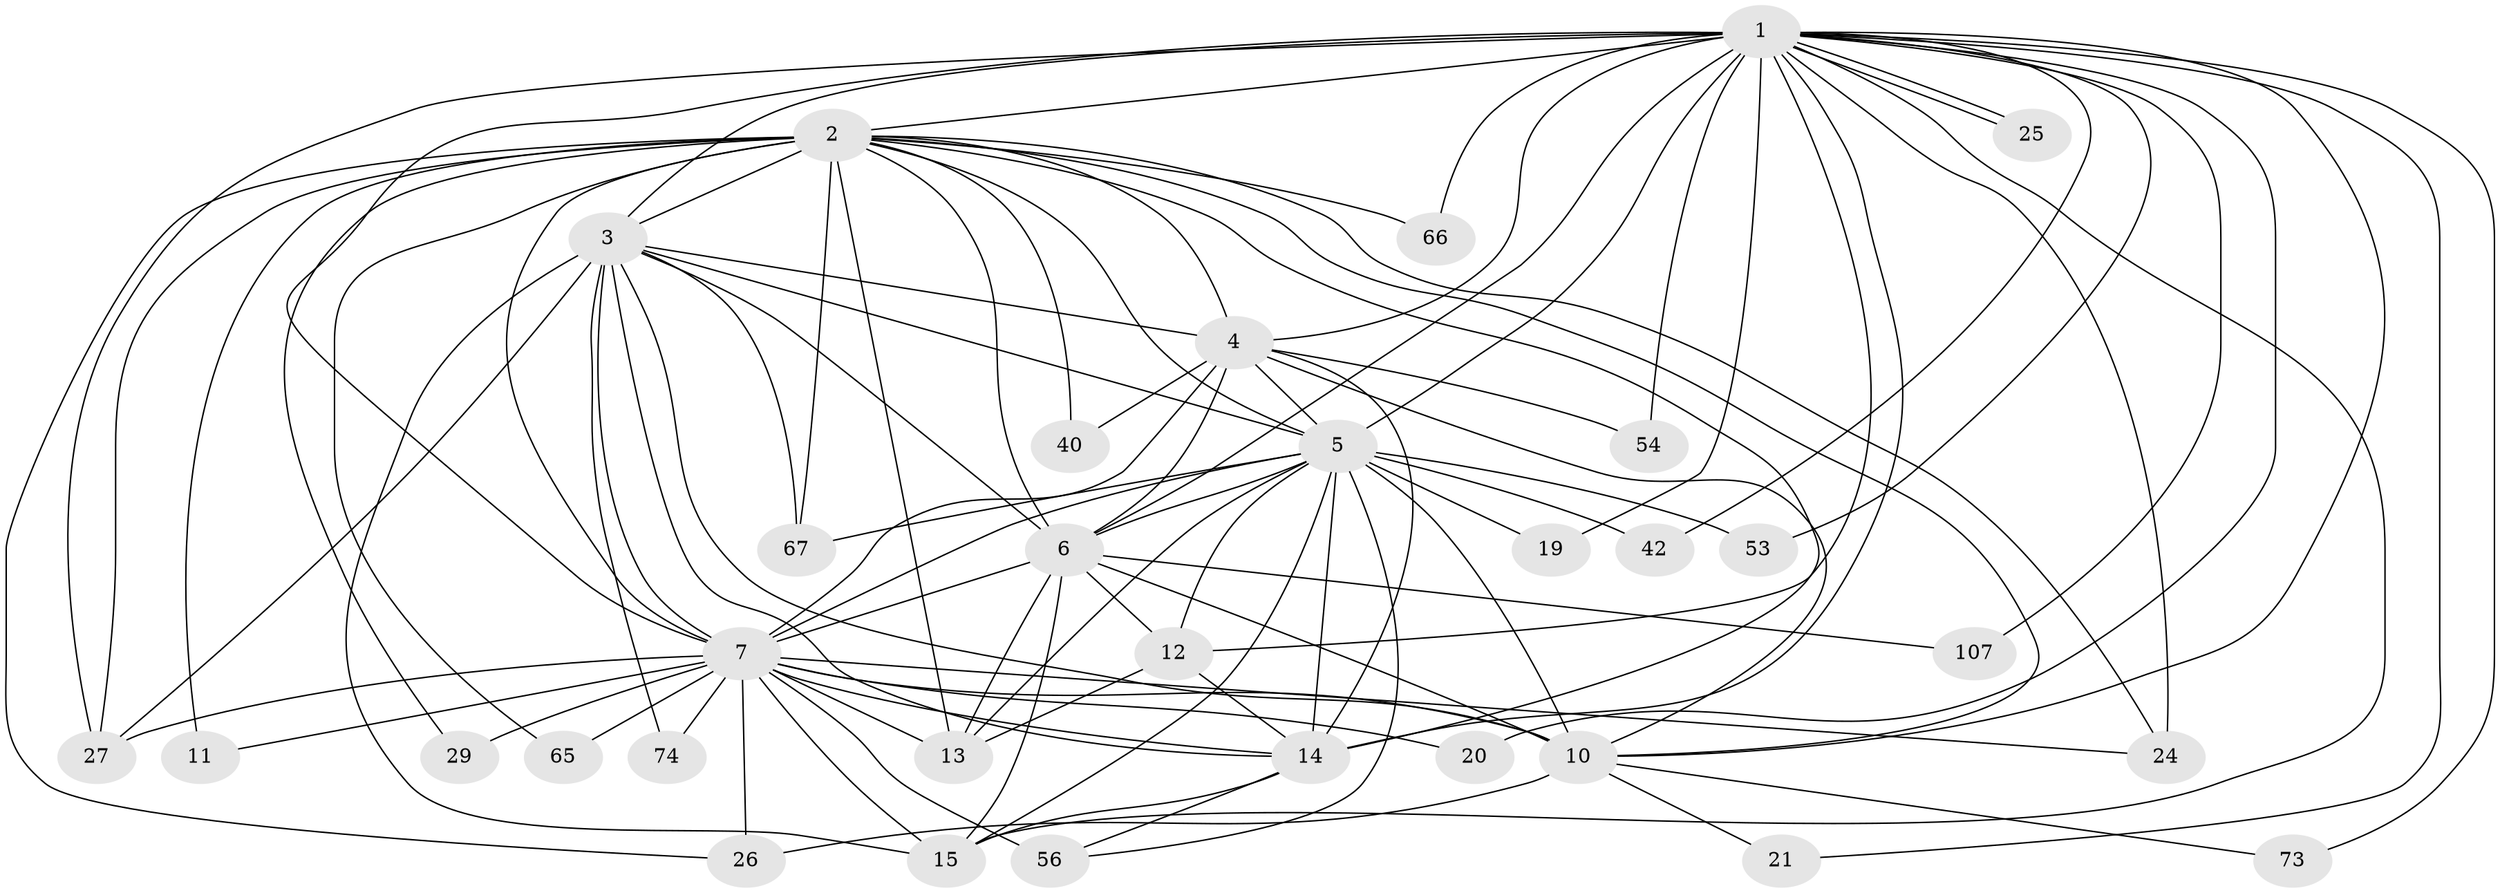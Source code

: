 // original degree distribution, {26: 0.009259259259259259, 24: 0.018518518518518517, 23: 0.009259259259259259, 15: 0.018518518518518517, 22: 0.018518518518518517, 21: 0.018518518518518517, 3: 0.23148148148148148, 6: 0.018518518518518517, 8: 0.009259259259259259, 9: 0.009259259259259259, 4: 0.037037037037037035, 2: 0.5555555555555556, 7: 0.018518518518518517, 5: 0.027777777777777776}
// Generated by graph-tools (version 1.1) at 2025/17/03/04/25 18:17:24]
// undirected, 32 vertices, 95 edges
graph export_dot {
graph [start="1"]
  node [color=gray90,style=filled];
  1 [super="+38"];
  2;
  3 [super="+43"];
  4;
  5 [super="+55+57"];
  6 [super="+23"];
  7 [super="+9+37+8+22+46"];
  10 [super="+72+59+84"];
  11 [super="+100"];
  12 [super="+44"];
  13 [super="+60"];
  14 [super="+47+39+48+49"];
  15 [super="+90+98+64+63+34+45"];
  19;
  20;
  21;
  24 [super="+31"];
  25;
  26;
  27 [super="+87"];
  29 [super="+58"];
  40;
  42;
  53;
  54;
  56 [super="+86+75+68"];
  65;
  66;
  67 [super="+71"];
  73;
  74;
  107;
  1 -- 2;
  1 -- 3;
  1 -- 4;
  1 -- 5;
  1 -- 6 [weight=2];
  1 -- 7 [weight=3];
  1 -- 10;
  1 -- 12;
  1 -- 19;
  1 -- 20;
  1 -- 21;
  1 -- 24;
  1 -- 25;
  1 -- 25;
  1 -- 27;
  1 -- 42;
  1 -- 53;
  1 -- 54;
  1 -- 66;
  1 -- 73;
  1 -- 107;
  1 -- 14;
  1 -- 15;
  2 -- 3 [weight=2];
  2 -- 4;
  2 -- 5 [weight=2];
  2 -- 6;
  2 -- 7 [weight=5];
  2 -- 10;
  2 -- 14;
  2 -- 24;
  2 -- 26;
  2 -- 27;
  2 -- 29;
  2 -- 40;
  2 -- 65;
  2 -- 66;
  2 -- 67;
  2 -- 13;
  2 -- 11;
  3 -- 4;
  3 -- 5;
  3 -- 6 [weight=3];
  3 -- 7 [weight=8];
  3 -- 10;
  3 -- 67;
  3 -- 74;
  3 -- 14;
  3 -- 27;
  3 -- 15 [weight=2];
  4 -- 5;
  4 -- 6 [weight=2];
  4 -- 7 [weight=5];
  4 -- 10;
  4 -- 14;
  4 -- 40;
  4 -- 54;
  5 -- 6 [weight=3];
  5 -- 7 [weight=8];
  5 -- 10 [weight=2];
  5 -- 15 [weight=2];
  5 -- 19 [weight=2];
  5 -- 42;
  5 -- 53;
  5 -- 56;
  5 -- 67;
  5 -- 12;
  5 -- 13;
  5 -- 14;
  6 -- 7 [weight=12];
  6 -- 10 [weight=2];
  6 -- 12;
  6 -- 13;
  6 -- 107;
  6 -- 15;
  7 -- 10 [weight=6];
  7 -- 15 [weight=2];
  7 -- 20;
  7 -- 56 [weight=3];
  7 -- 14 [weight=3];
  7 -- 29 [weight=2];
  7 -- 11 [weight=2];
  7 -- 74;
  7 -- 13 [weight=2];
  7 -- 24;
  7 -- 26;
  7 -- 27 [weight=2];
  7 -- 65;
  10 -- 21;
  10 -- 26;
  10 -- 73;
  12 -- 13;
  12 -- 14 [weight=2];
  14 -- 56;
  14 -- 15;
}
